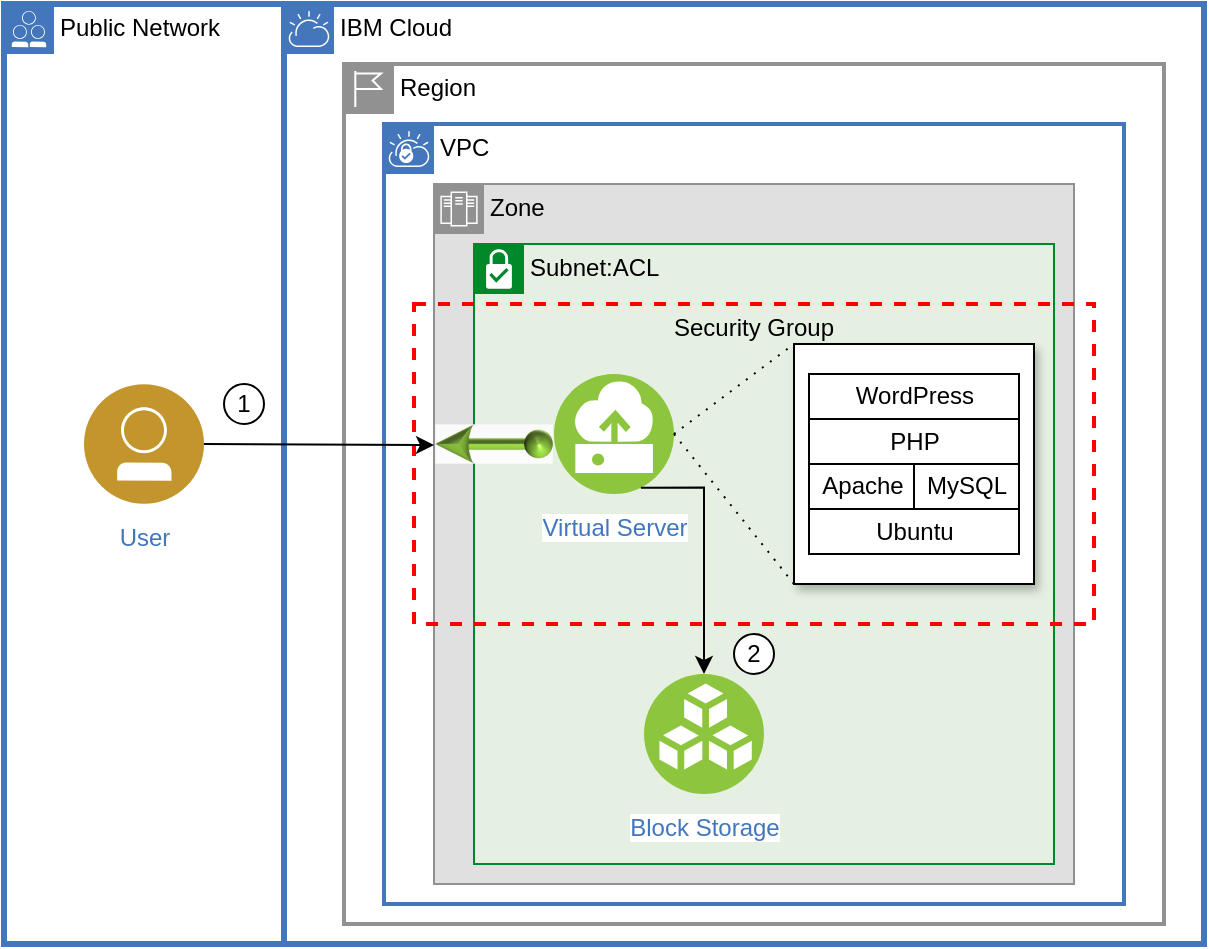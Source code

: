 <mxfile version="13.3.1" type="device"><diagram name="LAMP" id="6MHplYLoPAIzb1Mn_ytG"><mxGraphModel dx="1072" dy="792" grid="1" gridSize="10" guides="1" tooltips="1" connect="1" arrows="1" fold="1" page="1" pageScale="1" pageWidth="1100" pageHeight="850" math="0" shadow="0" extFonts="IBM plex sans^https://fonts.googleapis.com/css?family=IBM+plex+sans|IBM plex mono^https://fonts.googleapis.com/css?family=IBM+plex+mono"><root><mxCell id="FcnCbxjQdczo-7wg-xLX-0"/><mxCell id="FcnCbxjQdczo-7wg-xLX-1" parent="FcnCbxjQdczo-7wg-xLX-0"/><mxCell id="FcnCbxjQdczo-7wg-xLX-6" value="IBM Cloud" style="shape=mxgraph.ibm.box;prType=cloud;fontStyle=0;verticalAlign=top;align=left;spacingLeft=32;spacingTop=4;fillColor=none;rounded=0;whiteSpace=wrap;html=1;strokeColor=#4376BB;strokeWidth=3;dashed=0;container=1;spacing=-4;collapsible=0;expand=0;recursiveResize=0;" parent="FcnCbxjQdczo-7wg-xLX-1" vertex="1"><mxGeometry x="290" y="80" width="460" height="470" as="geometry"/></mxCell><mxCell id="EiWgpCc_hPj4bZ5y5wX--14" style="edgeStyle=orthogonalEdgeStyle;rounded=0;orthogonalLoop=1;jettySize=auto;html=1;exitX=0.5;exitY=1;exitDx=0;exitDy=0;labelBackgroundColor=none;fontColor=#000000;" parent="FcnCbxjQdczo-7wg-xLX-6" edge="1"><mxGeometry relative="1" as="geometry"><mxPoint x="60" y="77" as="sourcePoint"/><mxPoint x="60" y="77" as="targetPoint"/></mxGeometry></mxCell><mxCell id="77f3wsjDUtj-hsJoQMHx-0" value="Region" style="shape=mxgraph.ibm.box;prType=region;fontStyle=0;verticalAlign=top;align=left;spacingLeft=32;spacingTop=4;fillColor=none;rounded=0;whiteSpace=wrap;html=1;strokeColor=#919191;strokeWidth=2;dashed=0;container=1;spacing=-4;collapsible=0;expand=0;recursiveResize=0;" parent="FcnCbxjQdczo-7wg-xLX-6" vertex="1"><mxGeometry x="30" y="30" width="410" height="430" as="geometry"/></mxCell><mxCell id="77f3wsjDUtj-hsJoQMHx-1" value="VPC" style="shape=mxgraph.ibm.box;prType=vpc;fontStyle=0;verticalAlign=top;align=left;spacingLeft=32;spacingTop=4;fillColor=none;rounded=0;whiteSpace=wrap;html=1;strokeColor=#4376BB;strokeWidth=2;dashed=0;container=1;spacing=-4;collapsible=0;expand=0;recursiveResize=0;" parent="77f3wsjDUtj-hsJoQMHx-0" vertex="1"><mxGeometry x="20" y="30" width="370" height="390" as="geometry"/></mxCell><mxCell id="77f3wsjDUtj-hsJoQMHx-2" value="Zone" style="shape=mxgraph.ibm.box;prType=zone;fontStyle=0;verticalAlign=top;align=left;spacingLeft=32;spacingTop=4;fillColor=#E0E0E0;rounded=0;whiteSpace=wrap;html=1;strokeColor=#919191;strokeWidth=1;dashed=0;container=1;spacing=-4;collapsible=0;expand=0;recursiveResize=0;" parent="77f3wsjDUtj-hsJoQMHx-1" vertex="1"><mxGeometry x="25" y="30" width="320" height="350" as="geometry"/></mxCell><mxCell id="77f3wsjDUtj-hsJoQMHx-3" value="Subnet:ACL" style="shape=mxgraph.ibm.box;prType=subnet;fontStyle=0;verticalAlign=top;align=left;spacingLeft=32;spacingTop=4;fillColor=#E6F0E2;rounded=0;whiteSpace=wrap;html=1;strokeColor=#00882B;strokeWidth=1;dashed=0;container=1;spacing=-4;collapsible=0;expand=0;recursiveResize=0;" parent="77f3wsjDUtj-hsJoQMHx-2" vertex="1"><mxGeometry x="20" y="30" width="290" height="310" as="geometry"/></mxCell><mxCell id="pHR2DRskAgJUJeNj4rnH-0" value="Security Group" style="fontStyle=0;verticalAlign=top;align=center;spacingTop=-2;fillColor=none;rounded=0;whiteSpace=wrap;html=1;strokeColor=#FF0000;strokeWidth=2;dashed=1;container=1;collapsible=0;expand=0;recursiveResize=0;" parent="77f3wsjDUtj-hsJoQMHx-3" vertex="1"><mxGeometry x="-30" y="30" width="340" height="160" as="geometry"/></mxCell><mxCell id="pHR2DRskAgJUJeNj4rnH-1" value="Virtual Server" style="aspect=fixed;perimeter=ellipsePerimeter;html=1;align=center;shadow=0;dashed=0;fontColor=#4277BB;labelBackgroundColor=#ffffff;fontSize=12;spacingTop=3;image;image=img/lib/ibm/vpc/Instance.svg;" parent="pHR2DRskAgJUJeNj4rnH-0" vertex="1"><mxGeometry x="70" y="35" width="60" height="60" as="geometry"/></mxCell><mxCell id="pHR2DRskAgJUJeNj4rnH-17" value="" style="aspect=fixed;perimeter=ellipsePerimeter;html=1;align=center;shadow=0;dashed=0;fontColor=#4277BB;labelBackgroundColor=#ffffff;fontSize=12;spacingTop=3;image;image=img/lib/ibm/vpc/FloatingIP.svg;rotation=-180;imageBackground=none;" parent="pHR2DRskAgJUJeNj4rnH-0" vertex="1"><mxGeometry x="10" y="40" width="60" height="60" as="geometry"/></mxCell><mxCell id="pHR2DRskAgJUJeNj4rnH-12" value="" style="group" parent="pHR2DRskAgJUJeNj4rnH-0" vertex="1" connectable="0"><mxGeometry x="190" y="20" width="120" height="120" as="geometry"/></mxCell><mxCell id="pHR2DRskAgJUJeNj4rnH-11" value="" style="rounded=0;whiteSpace=wrap;html=1;shadow=1;gradientColor=none;" parent="pHR2DRskAgJUJeNj4rnH-12" vertex="1"><mxGeometry width="120" height="120" as="geometry"/></mxCell><mxCell id="pHR2DRskAgJUJeNj4rnH-10" value="" style="group" parent="pHR2DRskAgJUJeNj4rnH-12" vertex="1" connectable="0"><mxGeometry x="7.5" y="15" width="105" height="90" as="geometry"/></mxCell><mxCell id="pHR2DRskAgJUJeNj4rnH-3" value="WordPress" style="rounded=0;whiteSpace=wrap;html=1;" parent="pHR2DRskAgJUJeNj4rnH-10" vertex="1"><mxGeometry width="105" height="22.5" as="geometry"/></mxCell><mxCell id="pHR2DRskAgJUJeNj4rnH-4" value="PHP" style="rounded=0;whiteSpace=wrap;html=1;" parent="pHR2DRskAgJUJeNj4rnH-10" vertex="1"><mxGeometry y="22.5" width="105" height="22.5" as="geometry"/></mxCell><mxCell id="pHR2DRskAgJUJeNj4rnH-5" value="Apache" style="rounded=0;whiteSpace=wrap;html=1;" parent="pHR2DRskAgJUJeNj4rnH-10" vertex="1"><mxGeometry y="45" width="52.5" height="22.5" as="geometry"/></mxCell><mxCell id="pHR2DRskAgJUJeNj4rnH-6" value="Ubuntu" style="rounded=0;whiteSpace=wrap;html=1;" parent="pHR2DRskAgJUJeNj4rnH-10" vertex="1"><mxGeometry y="67.5" width="105" height="22.5" as="geometry"/></mxCell><mxCell id="pHR2DRskAgJUJeNj4rnH-7" value="MySQL" style="rounded=0;whiteSpace=wrap;html=1;" parent="pHR2DRskAgJUJeNj4rnH-10" vertex="1"><mxGeometry x="52.5" y="45" width="52.5" height="22.5" as="geometry"/></mxCell><mxCell id="pHR2DRskAgJUJeNj4rnH-42" value="" style="endArrow=none;html=1;entryX=0;entryY=0;entryDx=0;entryDy=0;exitX=1;exitY=0.5;exitDx=0;exitDy=0;dashed=1;dashPattern=1 4;endFill=0;" parent="pHR2DRskAgJUJeNj4rnH-0" source="pHR2DRskAgJUJeNj4rnH-1" target="pHR2DRskAgJUJeNj4rnH-11" edge="1"><mxGeometry width="50" height="50" relative="1" as="geometry"><mxPoint x="140" y="60" as="sourcePoint"/><mxPoint x="180" as="targetPoint"/></mxGeometry></mxCell><mxCell id="pHR2DRskAgJUJeNj4rnH-43" value="" style="endArrow=none;html=1;entryX=0;entryY=1;entryDx=0;entryDy=0;exitX=1;exitY=0.5;exitDx=0;exitDy=0;dashed=1;dashPattern=1 4;endFill=0;" parent="pHR2DRskAgJUJeNj4rnH-0" source="pHR2DRskAgJUJeNj4rnH-1" target="pHR2DRskAgJUJeNj4rnH-11" edge="1"><mxGeometry width="50" height="50" relative="1" as="geometry"><mxPoint x="137" y="70" as="sourcePoint"/><mxPoint x="190" y="30" as="targetPoint"/></mxGeometry></mxCell><mxCell id="pHR2DRskAgJUJeNj4rnH-8" value="Block Storage" style="aspect=fixed;perimeter=ellipsePerimeter;html=1;align=center;shadow=0;dashed=0;fontColor=#4277BB;labelBackgroundColor=#ffffff;fontSize=12;spacingTop=3;image;image=img/lib/ibm/vpc/BlockStorage.svg;" parent="77f3wsjDUtj-hsJoQMHx-3" vertex="1"><mxGeometry x="85" y="215" width="60" height="60" as="geometry"/></mxCell><mxCell id="pHR2DRskAgJUJeNj4rnH-9" style="edgeStyle=orthogonalEdgeStyle;rounded=0;orthogonalLoop=1;jettySize=auto;html=1;exitX=0.75;exitY=1;exitDx=0;exitDy=0;entryX=0.5;entryY=0;entryDx=0;entryDy=0;" parent="77f3wsjDUtj-hsJoQMHx-3" source="pHR2DRskAgJUJeNj4rnH-1" target="pHR2DRskAgJUJeNj4rnH-8" edge="1"><mxGeometry relative="1" as="geometry"><Array as="points"><mxPoint x="115" y="122"/><mxPoint x="115" y="215"/></Array></mxGeometry></mxCell><mxCell id="EWxT4NatzbNa0kALWVZ3-4" value="2" style="ellipse;whiteSpace=wrap;html=1;aspect=fixed;labelBackgroundColor=none;" vertex="1" parent="77f3wsjDUtj-hsJoQMHx-3"><mxGeometry x="130" y="195" width="20" height="20" as="geometry"/></mxCell><mxCell id="EiWgpCc_hPj4bZ5y5wX--3" value="Public Network" style="shape=mxgraph.ibm.box;prType=public;fontStyle=0;verticalAlign=top;align=left;spacingLeft=32;spacingTop=4;fillColor=none;rounded=0;whiteSpace=wrap;html=1;strokeColor=#4376BB;strokeWidth=3;dashed=0;container=1;spacing=-4;collapsible=0;expand=0;recursiveResize=0;" parent="FcnCbxjQdczo-7wg-xLX-1" vertex="1"><mxGeometry x="150" y="80" width="140" height="470" as="geometry"/></mxCell><mxCell id="FcnCbxjQdczo-7wg-xLX-5" value="User" style="aspect=fixed;perimeter=ellipsePerimeter;html=1;align=center;shadow=0;dashed=0;fontColor=#4277BB;labelBackgroundColor=#ffffff;fontSize=12;spacingTop=3;image;image=img/lib/ibm/users/user.svg;" parent="EiWgpCc_hPj4bZ5y5wX--3" vertex="1"><mxGeometry x="40" y="190" width="60" height="60" as="geometry"/></mxCell><mxCell id="EWxT4NatzbNa0kALWVZ3-3" value="1" style="ellipse;whiteSpace=wrap;html=1;aspect=fixed;labelBackgroundColor=none;" vertex="1" parent="EiWgpCc_hPj4bZ5y5wX--3"><mxGeometry x="110" y="190" width="20" height="20" as="geometry"/></mxCell><mxCell id="EiWgpCc_hPj4bZ5y5wX--4" style="edgeStyle=orthogonalEdgeStyle;rounded=0;orthogonalLoop=1;jettySize=auto;html=1;exitX=1;exitY=0.5;exitDx=0;exitDy=0;" parent="FcnCbxjQdczo-7wg-xLX-1" source="FcnCbxjQdczo-7wg-xLX-5" target="pHR2DRskAgJUJeNj4rnH-17" edge="1"><mxGeometry relative="1" as="geometry"><mxPoint x="330" y="260" as="targetPoint"/></mxGeometry></mxCell></root></mxGraphModel></diagram></mxfile>